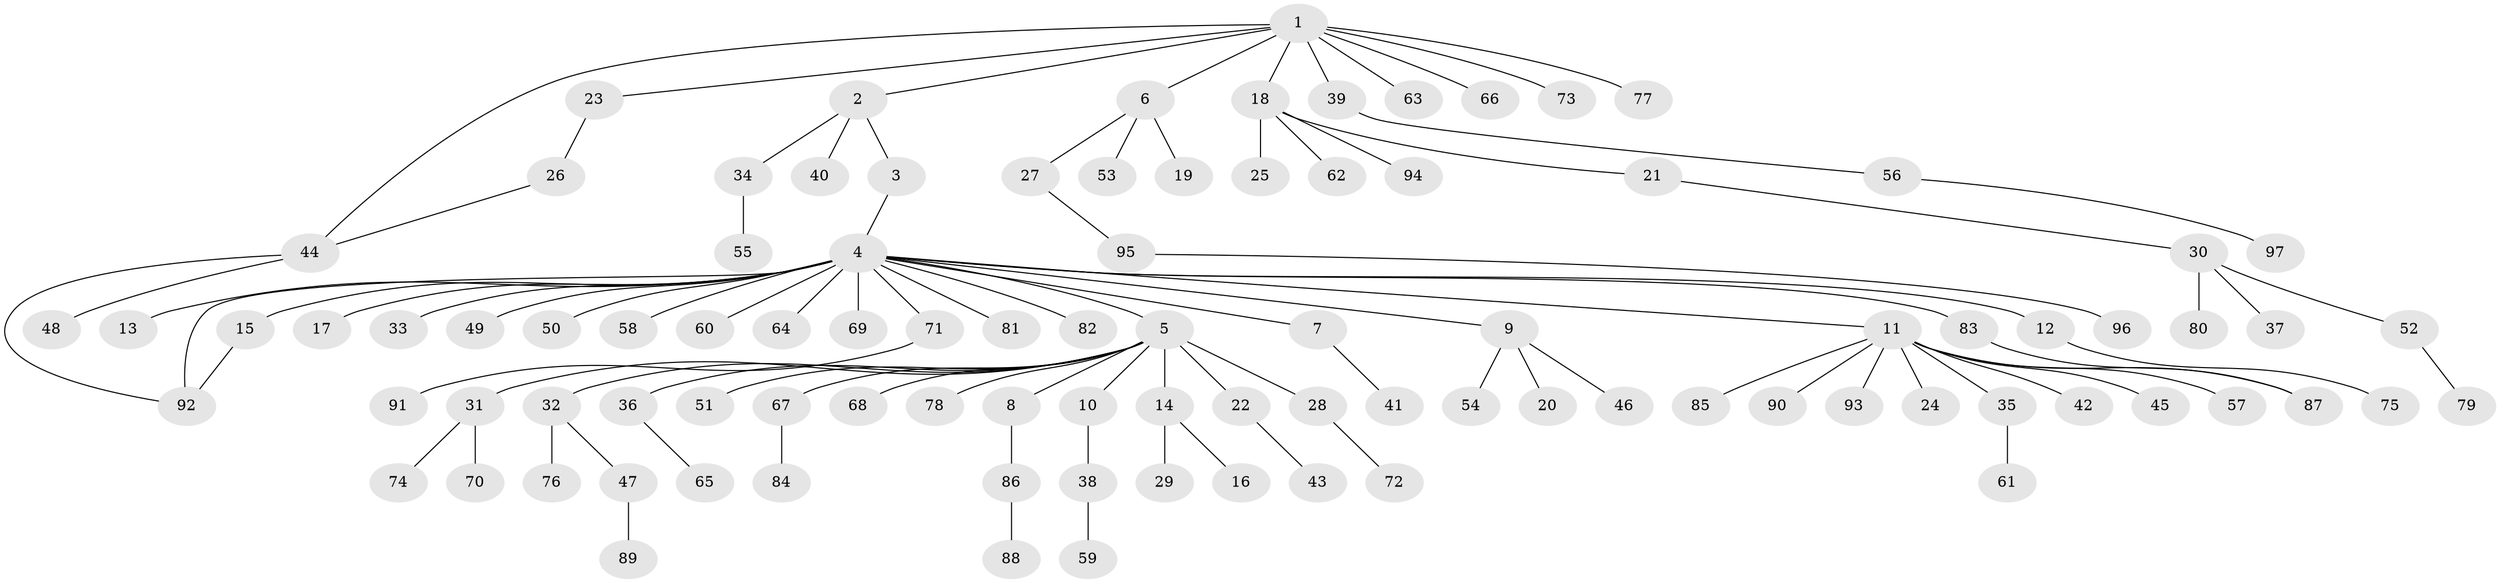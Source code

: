 // coarse degree distribution, {19: 0.014925373134328358, 2: 0.2537313432835821, 1: 0.6567164179104478, 4: 0.029850746268656716, 10: 0.014925373134328358, 12: 0.014925373134328358, 9: 0.014925373134328358}
// Generated by graph-tools (version 1.1) at 2025/51/03/04/25 21:51:15]
// undirected, 97 vertices, 100 edges
graph export_dot {
graph [start="1"]
  node [color=gray90,style=filled];
  1;
  2;
  3;
  4;
  5;
  6;
  7;
  8;
  9;
  10;
  11;
  12;
  13;
  14;
  15;
  16;
  17;
  18;
  19;
  20;
  21;
  22;
  23;
  24;
  25;
  26;
  27;
  28;
  29;
  30;
  31;
  32;
  33;
  34;
  35;
  36;
  37;
  38;
  39;
  40;
  41;
  42;
  43;
  44;
  45;
  46;
  47;
  48;
  49;
  50;
  51;
  52;
  53;
  54;
  55;
  56;
  57;
  58;
  59;
  60;
  61;
  62;
  63;
  64;
  65;
  66;
  67;
  68;
  69;
  70;
  71;
  72;
  73;
  74;
  75;
  76;
  77;
  78;
  79;
  80;
  81;
  82;
  83;
  84;
  85;
  86;
  87;
  88;
  89;
  90;
  91;
  92;
  93;
  94;
  95;
  96;
  97;
  1 -- 2;
  1 -- 6;
  1 -- 18;
  1 -- 23;
  1 -- 39;
  1 -- 44;
  1 -- 63;
  1 -- 66;
  1 -- 73;
  1 -- 77;
  2 -- 3;
  2 -- 34;
  2 -- 40;
  3 -- 4;
  4 -- 5;
  4 -- 7;
  4 -- 9;
  4 -- 11;
  4 -- 12;
  4 -- 13;
  4 -- 15;
  4 -- 17;
  4 -- 33;
  4 -- 49;
  4 -- 50;
  4 -- 58;
  4 -- 60;
  4 -- 64;
  4 -- 69;
  4 -- 71;
  4 -- 81;
  4 -- 82;
  4 -- 83;
  4 -- 92;
  5 -- 8;
  5 -- 10;
  5 -- 14;
  5 -- 22;
  5 -- 28;
  5 -- 31;
  5 -- 32;
  5 -- 36;
  5 -- 51;
  5 -- 67;
  5 -- 68;
  5 -- 78;
  6 -- 19;
  6 -- 27;
  6 -- 53;
  7 -- 41;
  8 -- 86;
  9 -- 20;
  9 -- 46;
  9 -- 54;
  10 -- 38;
  11 -- 24;
  11 -- 35;
  11 -- 42;
  11 -- 45;
  11 -- 57;
  11 -- 85;
  11 -- 87;
  11 -- 90;
  11 -- 93;
  12 -- 75;
  14 -- 16;
  14 -- 29;
  15 -- 92;
  18 -- 21;
  18 -- 25;
  18 -- 62;
  18 -- 94;
  21 -- 30;
  22 -- 43;
  23 -- 26;
  26 -- 44;
  27 -- 95;
  28 -- 72;
  30 -- 37;
  30 -- 52;
  30 -- 80;
  31 -- 70;
  31 -- 74;
  32 -- 47;
  32 -- 76;
  34 -- 55;
  35 -- 61;
  36 -- 65;
  38 -- 59;
  39 -- 56;
  44 -- 48;
  44 -- 92;
  47 -- 89;
  52 -- 79;
  56 -- 97;
  67 -- 84;
  71 -- 91;
  83 -- 87;
  86 -- 88;
  95 -- 96;
}
